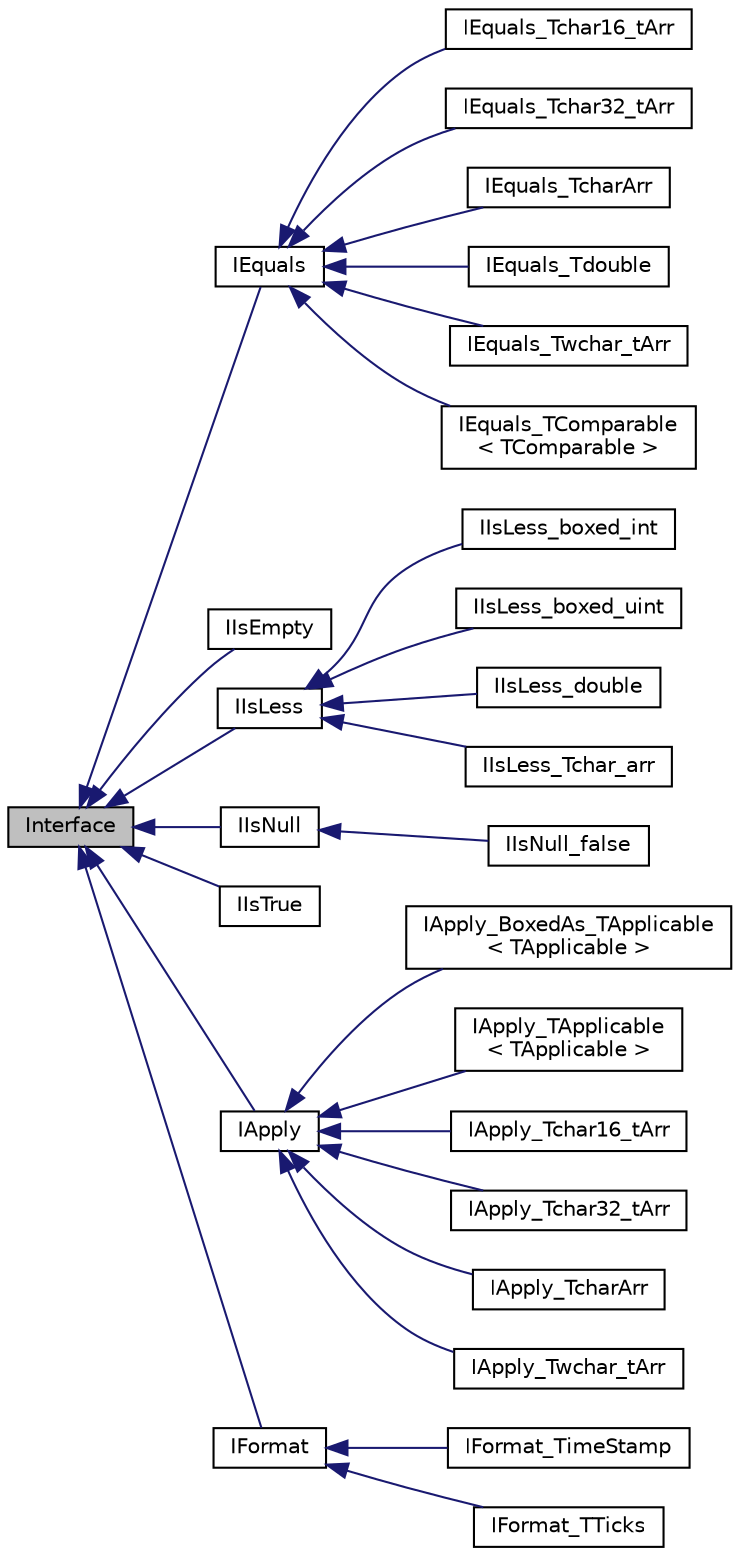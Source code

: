 digraph "Interface"
{
  edge [fontname="Helvetica",fontsize="10",labelfontname="Helvetica",labelfontsize="10"];
  node [fontname="Helvetica",fontsize="10",shape=record];
  rankdir="LR";
  Node0 [label="Interface",height=0.2,width=0.4,color="black", fillcolor="grey75", style="filled", fontcolor="black"];
  Node0 -> Node1 [dir="back",color="midnightblue",fontsize="10",style="solid",fontname="Helvetica"];
  Node1 [label="IEquals",height=0.2,width=0.4,color="black", fillcolor="white", style="filled",URL="$classaworx_1_1lib_1_1boxing_1_1IEquals.html"];
  Node1 -> Node2 [dir="back",color="midnightblue",fontsize="10",style="solid",fontname="Helvetica"];
  Node2 [label="IEquals_Tchar16_tArr",height=0.2,width=0.4,color="black", fillcolor="white", style="filled",URL="$classaworx_1_1lib_1_1boxing_1_1ftypes_1_1IEquals__Tchar16__tArr.html"];
  Node1 -> Node3 [dir="back",color="midnightblue",fontsize="10",style="solid",fontname="Helvetica"];
  Node3 [label="IEquals_Tchar32_tArr",height=0.2,width=0.4,color="black", fillcolor="white", style="filled",URL="$classaworx_1_1lib_1_1boxing_1_1ftypes_1_1IEquals__Tchar32__tArr.html"];
  Node1 -> Node4 [dir="back",color="midnightblue",fontsize="10",style="solid",fontname="Helvetica"];
  Node4 [label="IEquals_TcharArr",height=0.2,width=0.4,color="black", fillcolor="white", style="filled",URL="$classaworx_1_1lib_1_1boxing_1_1ftypes_1_1IEquals__TcharArr.html"];
  Node1 -> Node5 [dir="back",color="midnightblue",fontsize="10",style="solid",fontname="Helvetica"];
  Node5 [label="IEquals_Tdouble",height=0.2,width=0.4,color="black", fillcolor="white", style="filled",URL="$classaworx_1_1lib_1_1boxing_1_1ftypes_1_1IEquals__Tdouble.html"];
  Node1 -> Node6 [dir="back",color="midnightblue",fontsize="10",style="solid",fontname="Helvetica"];
  Node6 [label="IEquals_Twchar_tArr",height=0.2,width=0.4,color="black", fillcolor="white", style="filled",URL="$classaworx_1_1lib_1_1boxing_1_1ftypes_1_1IEquals__Twchar__tArr.html"];
  Node1 -> Node7 [dir="back",color="midnightblue",fontsize="10",style="solid",fontname="Helvetica"];
  Node7 [label="IEquals_TComparable\l\< TComparable \>",height=0.2,width=0.4,color="black", fillcolor="white", style="filled",URL="$classaworx_1_1lib_1_1boxing_1_1IEquals__TComparable.html"];
  Node0 -> Node8 [dir="back",color="midnightblue",fontsize="10",style="solid",fontname="Helvetica"];
  Node8 [label="IIsEmpty",height=0.2,width=0.4,color="black", fillcolor="white", style="filled",URL="$classaworx_1_1lib_1_1boxing_1_1IIsEmpty.html"];
  Node0 -> Node9 [dir="back",color="midnightblue",fontsize="10",style="solid",fontname="Helvetica"];
  Node9 [label="IIsLess",height=0.2,width=0.4,color="black", fillcolor="white", style="filled",URL="$classaworx_1_1lib_1_1boxing_1_1IIsLess.html"];
  Node9 -> Node10 [dir="back",color="midnightblue",fontsize="10",style="solid",fontname="Helvetica"];
  Node10 [label="IIsLess_boxed_int",height=0.2,width=0.4,color="black", fillcolor="white", style="filled",URL="$classaworx_1_1lib_1_1boxing_1_1ftypes_1_1IIsLess__boxed__int.html"];
  Node9 -> Node11 [dir="back",color="midnightblue",fontsize="10",style="solid",fontname="Helvetica"];
  Node11 [label="IIsLess_boxed_uint",height=0.2,width=0.4,color="black", fillcolor="white", style="filled",URL="$classaworx_1_1lib_1_1boxing_1_1ftypes_1_1IIsLess__boxed__uint.html"];
  Node9 -> Node12 [dir="back",color="midnightblue",fontsize="10",style="solid",fontname="Helvetica"];
  Node12 [label="IIsLess_double",height=0.2,width=0.4,color="black", fillcolor="white", style="filled",URL="$classaworx_1_1lib_1_1boxing_1_1ftypes_1_1IIsLess__double.html"];
  Node9 -> Node13 [dir="back",color="midnightblue",fontsize="10",style="solid",fontname="Helvetica"];
  Node13 [label="IIsLess_Tchar_arr",height=0.2,width=0.4,color="black", fillcolor="white", style="filled",URL="$classaworx_1_1lib_1_1strings_1_1boxing_1_1IIsLess__Tchar__arr.html"];
  Node0 -> Node14 [dir="back",color="midnightblue",fontsize="10",style="solid",fontname="Helvetica"];
  Node14 [label="IIsNull",height=0.2,width=0.4,color="black", fillcolor="white", style="filled",URL="$classaworx_1_1lib_1_1boxing_1_1IIsNull.html"];
  Node14 -> Node15 [dir="back",color="midnightblue",fontsize="10",style="solid",fontname="Helvetica"];
  Node15 [label="IIsNull_false",height=0.2,width=0.4,color="black", fillcolor="white", style="filled",URL="$classaworx_1_1lib_1_1boxing_1_1IIsNull__false.html"];
  Node0 -> Node16 [dir="back",color="midnightblue",fontsize="10",style="solid",fontname="Helvetica"];
  Node16 [label="IIsTrue",height=0.2,width=0.4,color="black", fillcolor="white", style="filled",URL="$classaworx_1_1lib_1_1boxing_1_1IIsTrue.html"];
  Node0 -> Node17 [dir="back",color="midnightblue",fontsize="10",style="solid",fontname="Helvetica"];
  Node17 [label="IApply",height=0.2,width=0.4,color="black", fillcolor="white", style="filled",URL="$classaworx_1_1lib_1_1strings_1_1boxing_1_1IApply.html"];
  Node17 -> Node18 [dir="back",color="midnightblue",fontsize="10",style="solid",fontname="Helvetica"];
  Node18 [label="IApply_BoxedAs_TApplicable\l\< TApplicable \>",height=0.2,width=0.4,color="black", fillcolor="white", style="filled",URL="$classaworx_1_1lib_1_1strings_1_1boxing_1_1IApply__BoxedAs__TApplicable.html"];
  Node17 -> Node19 [dir="back",color="midnightblue",fontsize="10",style="solid",fontname="Helvetica"];
  Node19 [label="IApply_TApplicable\l\< TApplicable \>",height=0.2,width=0.4,color="black", fillcolor="white", style="filled",URL="$classaworx_1_1lib_1_1strings_1_1boxing_1_1IApply__TApplicable.html"];
  Node17 -> Node20 [dir="back",color="midnightblue",fontsize="10",style="solid",fontname="Helvetica"];
  Node20 [label="IApply_Tchar16_tArr",height=0.2,width=0.4,color="black", fillcolor="white", style="filled",URL="$classaworx_1_1lib_1_1strings_1_1boxing_1_1IApply__Tchar16__tArr.html"];
  Node17 -> Node21 [dir="back",color="midnightblue",fontsize="10",style="solid",fontname="Helvetica"];
  Node21 [label="IApply_Tchar32_tArr",height=0.2,width=0.4,color="black", fillcolor="white", style="filled",URL="$classaworx_1_1lib_1_1strings_1_1boxing_1_1IApply__Tchar32__tArr.html"];
  Node17 -> Node22 [dir="back",color="midnightblue",fontsize="10",style="solid",fontname="Helvetica"];
  Node22 [label="IApply_TcharArr",height=0.2,width=0.4,color="black", fillcolor="white", style="filled",URL="$classaworx_1_1lib_1_1strings_1_1boxing_1_1IApply__TcharArr.html"];
  Node17 -> Node23 [dir="back",color="midnightblue",fontsize="10",style="solid",fontname="Helvetica"];
  Node23 [label="IApply_Twchar_tArr",height=0.2,width=0.4,color="black", fillcolor="white", style="filled",URL="$classaworx_1_1lib_1_1strings_1_1boxing_1_1IApply__Twchar__tArr.html"];
  Node0 -> Node24 [dir="back",color="midnightblue",fontsize="10",style="solid",fontname="Helvetica"];
  Node24 [label="IFormat",height=0.2,width=0.4,color="black", fillcolor="white", style="filled",URL="$classaworx_1_1lib_1_1strings_1_1boxing_1_1IFormat.html"];
  Node24 -> Node25 [dir="back",color="midnightblue",fontsize="10",style="solid",fontname="Helvetica"];
  Node25 [label="IFormat_TimeStamp",height=0.2,width=0.4,color="black", fillcolor="white", style="filled",URL="$classaworx_1_1lib_1_1time_1_1IFormat__TimeStamp.html"];
  Node24 -> Node26 [dir="back",color="midnightblue",fontsize="10",style="solid",fontname="Helvetica"];
  Node26 [label="IFormat_TTicks",height=0.2,width=0.4,color="black", fillcolor="white", style="filled",URL="$classaworx_1_1lib_1_1time_1_1IFormat__TTicks.html"];
}
